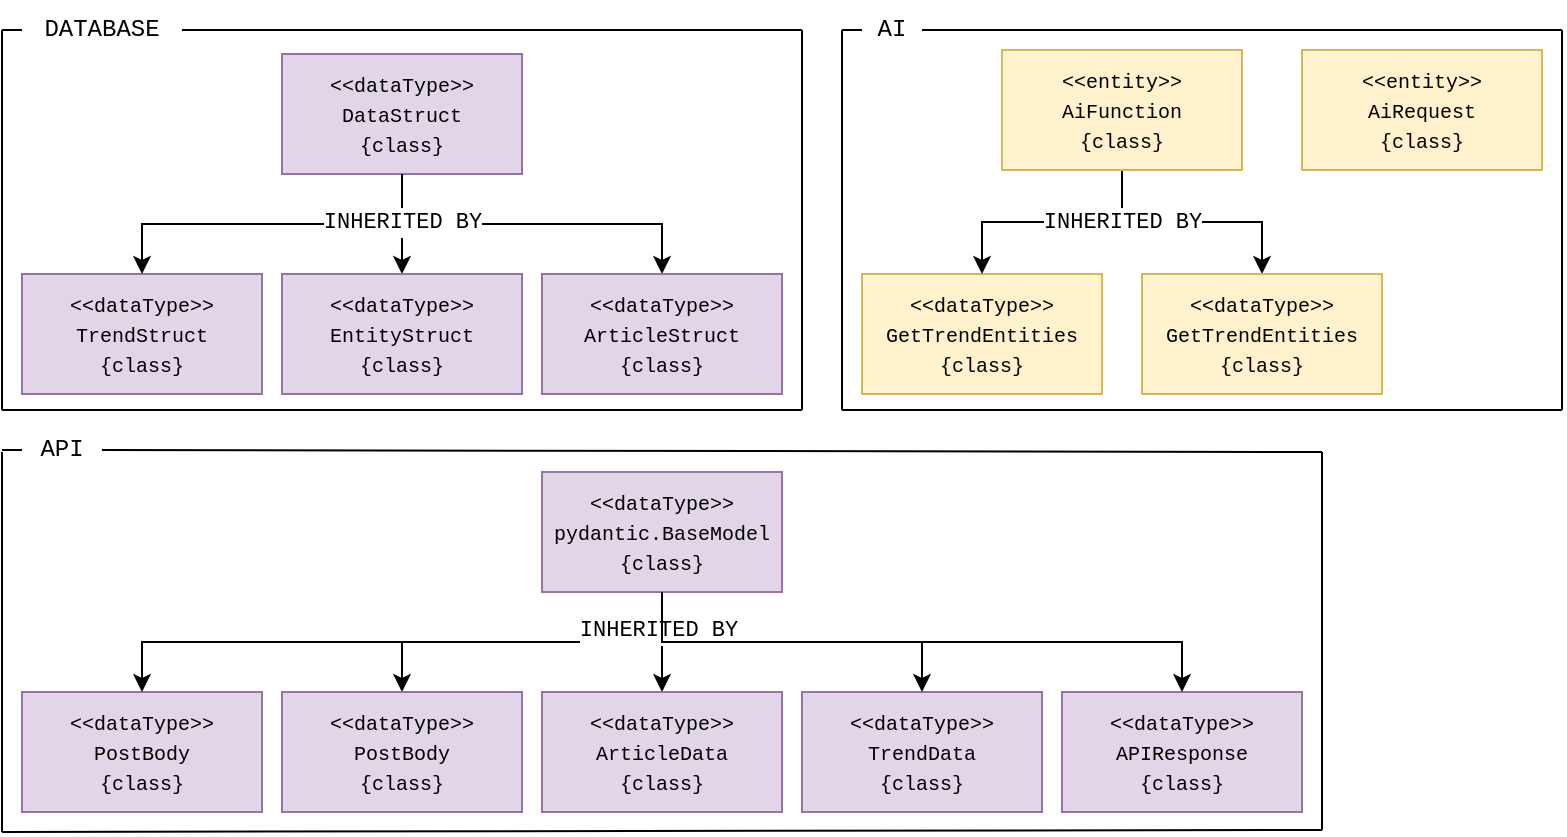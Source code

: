 <mxfile version="26.1.1">
  <diagram name="Page-1" id="KB78nba-Hb2z6hXjGzMv">
    <mxGraphModel dx="962" dy="715" grid="1" gridSize="10" guides="1" tooltips="1" connect="1" arrows="1" fold="1" page="1" pageScale="1" pageWidth="827" pageHeight="1169" math="0" shadow="0">
      <root>
        <mxCell id="0" />
        <mxCell id="1" parent="0" />
        <mxCell id="m1CjezaMIKNChpOTWR7g-56" value="" style="group" parent="1" vertex="1" connectable="0">
          <mxGeometry x="10" y="10" width="420" height="375" as="geometry" />
        </mxCell>
        <mxCell id="m1CjezaMIKNChpOTWR7g-25" value="DATABASE" style="text;html=1;align=center;verticalAlign=middle;whiteSpace=wrap;rounded=0;fontFamily=Courier New;" parent="m1CjezaMIKNChpOTWR7g-56" vertex="1">
          <mxGeometry x="10" y="-5" width="80" height="30" as="geometry" />
        </mxCell>
        <mxCell id="m1CjezaMIKNChpOTWR7g-21" value="" style="endArrow=none;html=1;rounded=0;exitX=1;exitY=0.5;exitDx=0;exitDy=0;" parent="m1CjezaMIKNChpOTWR7g-56" source="m1CjezaMIKNChpOTWR7g-25" edge="1">
          <mxGeometry width="50" height="50" relative="1" as="geometry">
            <mxPoint x="90" y="12" as="sourcePoint" />
            <mxPoint x="400" y="10" as="targetPoint" />
          </mxGeometry>
        </mxCell>
        <mxCell id="m1CjezaMIKNChpOTWR7g-2" value="&lt;div&gt;&lt;font face=&quot;Courier New&quot; style=&quot;font-size: 10px;&quot;&gt;&amp;lt;&amp;lt;dataType&amp;gt;&amp;gt;&lt;/font&gt;&lt;/div&gt;&lt;div&gt;&lt;font face=&quot;Courier New&quot; size=&quot;1&quot;&gt;TrendStruct&lt;/font&gt;&lt;/div&gt;&lt;div&gt;&lt;font face=&quot;Courier New&quot; size=&quot;1&quot;&gt;{class}&lt;/font&gt;&lt;/div&gt;" style="rounded=0;whiteSpace=wrap;html=1;fillColor=#e1d5e7;strokeColor=#9673a6;" parent="m1CjezaMIKNChpOTWR7g-56" vertex="1">
          <mxGeometry x="10" y="132" width="120" height="60" as="geometry" />
        </mxCell>
        <mxCell id="m1CjezaMIKNChpOTWR7g-83" style="edgeStyle=orthogonalEdgeStyle;rounded=0;orthogonalLoop=1;jettySize=auto;html=1;exitX=0.5;exitY=1;exitDx=0;exitDy=0;entryX=0.5;entryY=0;entryDx=0;entryDy=0;" parent="m1CjezaMIKNChpOTWR7g-56" source="m1CjezaMIKNChpOTWR7g-4" target="m1CjezaMIKNChpOTWR7g-2" edge="1">
          <mxGeometry relative="1" as="geometry" />
        </mxCell>
        <mxCell id="m1CjezaMIKNChpOTWR7g-84" style="edgeStyle=orthogonalEdgeStyle;rounded=0;orthogonalLoop=1;jettySize=auto;html=1;exitX=0.5;exitY=1;exitDx=0;exitDy=0;entryX=0.5;entryY=0;entryDx=0;entryDy=0;" parent="m1CjezaMIKNChpOTWR7g-56" source="m1CjezaMIKNChpOTWR7g-4" target="m1CjezaMIKNChpOTWR7g-7" edge="1">
          <mxGeometry relative="1" as="geometry" />
        </mxCell>
        <mxCell id="m1CjezaMIKNChpOTWR7g-4" value="&lt;div&gt;&lt;font face=&quot;Courier New&quot; style=&quot;font-size: 10px;&quot;&gt;&amp;lt;&amp;lt;dataType&amp;gt;&amp;gt;&lt;/font&gt;&lt;/div&gt;&lt;div&gt;&lt;font face=&quot;Courier New&quot; size=&quot;1&quot;&gt;DataStruct&lt;/font&gt;&lt;/div&gt;&lt;div&gt;&lt;font face=&quot;Courier New&quot; size=&quot;1&quot;&gt;{class}&lt;/font&gt;&lt;/div&gt;" style="rounded=0;whiteSpace=wrap;html=1;fillColor=#e1d5e7;strokeColor=#9673a6;" parent="m1CjezaMIKNChpOTWR7g-56" vertex="1">
          <mxGeometry x="140" y="22" width="120" height="60" as="geometry" />
        </mxCell>
        <mxCell id="m1CjezaMIKNChpOTWR7g-9" style="edgeStyle=orthogonalEdgeStyle;rounded=0;orthogonalLoop=1;jettySize=auto;html=1;exitX=0.5;exitY=1;exitDx=0;exitDy=0;entryX=0.5;entryY=0;entryDx=0;entryDy=0;" parent="m1CjezaMIKNChpOTWR7g-56" source="m1CjezaMIKNChpOTWR7g-4" target="m1CjezaMIKNChpOTWR7g-6" edge="1">
          <mxGeometry relative="1" as="geometry" />
        </mxCell>
        <mxCell id="m1CjezaMIKNChpOTWR7g-85" value="&lt;font face=&quot;Courier New&quot;&gt;INHERITED BY&lt;/font&gt;" style="edgeLabel;html=1;align=center;verticalAlign=middle;resizable=0;points=[];" parent="m1CjezaMIKNChpOTWR7g-9" vertex="1" connectable="0">
          <mxGeometry x="-0.057" relative="1" as="geometry">
            <mxPoint as="offset" />
          </mxGeometry>
        </mxCell>
        <mxCell id="m1CjezaMIKNChpOTWR7g-6" value="&lt;div&gt;&lt;font face=&quot;Courier New&quot; style=&quot;font-size: 10px;&quot;&gt;&amp;lt;&amp;lt;dataType&amp;gt;&amp;gt;&lt;/font&gt;&lt;/div&gt;&lt;div&gt;&lt;font face=&quot;Courier New&quot; size=&quot;1&quot;&gt;EntityStruct&lt;/font&gt;&lt;/div&gt;&lt;div&gt;&lt;font face=&quot;Courier New&quot; size=&quot;1&quot;&gt;{class}&lt;/font&gt;&lt;/div&gt;" style="rounded=0;whiteSpace=wrap;html=1;fillColor=#e1d5e7;strokeColor=#9673a6;" parent="m1CjezaMIKNChpOTWR7g-56" vertex="1">
          <mxGeometry x="140" y="132" width="120" height="60" as="geometry" />
        </mxCell>
        <mxCell id="m1CjezaMIKNChpOTWR7g-7" value="&lt;div&gt;&lt;font face=&quot;Courier New&quot; style=&quot;font-size: 10px;&quot;&gt;&amp;lt;&amp;lt;dataType&amp;gt;&amp;gt;&lt;/font&gt;&lt;/div&gt;&lt;div&gt;&lt;span style=&quot;font-family: &amp;quot;Courier New&amp;quot;; font-size: x-small; background-color: transparent; color: light-dark(rgb(0, 0, 0), rgb(255, 255, 255));&quot;&gt;ArticleStruct&lt;/span&gt;&lt;/div&gt;&lt;div&gt;&lt;span style=&quot;font-family: &amp;quot;Courier New&amp;quot;; font-size: x-small; background-color: transparent; color: light-dark(rgb(0, 0, 0), rgb(255, 255, 255));&quot;&gt;{class}&lt;/span&gt;&lt;/div&gt;" style="rounded=0;whiteSpace=wrap;html=1;fillColor=#e1d5e7;strokeColor=#9673a6;" parent="m1CjezaMIKNChpOTWR7g-56" vertex="1">
          <mxGeometry x="270" y="132" width="120" height="60" as="geometry" />
        </mxCell>
        <mxCell id="m1CjezaMIKNChpOTWR7g-22" value="" style="endArrow=none;html=1;rounded=0;" parent="m1CjezaMIKNChpOTWR7g-56" edge="1">
          <mxGeometry width="50" height="50" relative="1" as="geometry">
            <mxPoint y="200" as="sourcePoint" />
            <mxPoint y="10" as="targetPoint" />
          </mxGeometry>
        </mxCell>
        <mxCell id="m1CjezaMIKNChpOTWR7g-23" value="" style="endArrow=none;html=1;rounded=0;" parent="m1CjezaMIKNChpOTWR7g-56" edge="1">
          <mxGeometry width="50" height="50" relative="1" as="geometry">
            <mxPoint x="400" y="200" as="sourcePoint" />
            <mxPoint x="400" y="10" as="targetPoint" />
          </mxGeometry>
        </mxCell>
        <mxCell id="m1CjezaMIKNChpOTWR7g-24" value="" style="endArrow=none;html=1;rounded=0;" parent="m1CjezaMIKNChpOTWR7g-56" edge="1">
          <mxGeometry width="50" height="50" relative="1" as="geometry">
            <mxPoint y="200" as="sourcePoint" />
            <mxPoint x="400" y="200" as="targetPoint" />
          </mxGeometry>
        </mxCell>
        <mxCell id="m1CjezaMIKNChpOTWR7g-55" value="" style="endArrow=none;html=1;rounded=0;entryX=0;entryY=0.5;entryDx=0;entryDy=0;" parent="m1CjezaMIKNChpOTWR7g-56" target="m1CjezaMIKNChpOTWR7g-25" edge="1">
          <mxGeometry width="50" height="50" relative="1" as="geometry">
            <mxPoint y="10" as="sourcePoint" />
            <mxPoint x="10" y="12" as="targetPoint" />
          </mxGeometry>
        </mxCell>
        <mxCell id="m1CjezaMIKNChpOTWR7g-58" value="API" style="text;html=1;align=center;verticalAlign=middle;whiteSpace=wrap;rounded=0;fontFamily=Courier New;" parent="m1CjezaMIKNChpOTWR7g-56" vertex="1">
          <mxGeometry x="10" y="205" width="40" height="30" as="geometry" />
        </mxCell>
        <mxCell id="m1CjezaMIKNChpOTWR7g-62" value="&lt;div&gt;&lt;font face=&quot;Courier New&quot; style=&quot;font-size: 10px;&quot;&gt;&amp;lt;&amp;lt;dataType&amp;gt;&amp;gt;&lt;/font&gt;&lt;/div&gt;&lt;div&gt;&lt;font size=&quot;1&quot; face=&quot;Courier New&quot;&gt;pydantic.BaseModel&lt;/font&gt;&lt;/div&gt;&lt;div&gt;&lt;font face=&quot;Courier New&quot; size=&quot;1&quot;&gt;{class}&lt;/font&gt;&lt;/div&gt;" style="rounded=0;whiteSpace=wrap;html=1;fillColor=#e1d5e7;strokeColor=#9673a6;" parent="m1CjezaMIKNChpOTWR7g-56" vertex="1">
          <mxGeometry x="270" y="231" width="120" height="60" as="geometry" />
        </mxCell>
        <mxCell id="m1CjezaMIKNChpOTWR7g-71" value="&lt;div&gt;&lt;font face=&quot;Courier New&quot; style=&quot;font-size: 10px;&quot;&gt;&amp;lt;&amp;lt;dataType&amp;gt;&amp;gt;&lt;/font&gt;&lt;/div&gt;&lt;div&gt;&lt;font size=&quot;1&quot; face=&quot;Courier New&quot;&gt;TrendData&lt;/font&gt;&lt;/div&gt;&lt;div&gt;&lt;span style=&quot;font-family: &amp;quot;Courier New&amp;quot;; font-size: x-small; background-color: transparent; color: light-dark(rgb(0, 0, 0), rgb(255, 255, 255));&quot;&gt;{class}&lt;/span&gt;&lt;/div&gt;" style="rounded=0;whiteSpace=wrap;html=1;fillColor=#e1d5e7;strokeColor=#9673a6;" parent="1" vertex="1">
          <mxGeometry x="410" y="351" width="120" height="60" as="geometry" />
        </mxCell>
        <mxCell id="m1CjezaMIKNChpOTWR7g-59" value="" style="endArrow=none;html=1;rounded=0;exitX=1;exitY=0.5;exitDx=0;exitDy=0;" parent="1" edge="1">
          <mxGeometry width="50" height="50" relative="1" as="geometry">
            <mxPoint x="60" y="230.0" as="sourcePoint" />
            <mxPoint x="670" y="231" as="targetPoint" />
          </mxGeometry>
        </mxCell>
        <mxCell id="m1CjezaMIKNChpOTWR7g-60" value="&lt;div&gt;&lt;font face=&quot;Courier New&quot; style=&quot;font-size: 10px;&quot;&gt;&amp;lt;&amp;lt;dataType&amp;gt;&amp;gt;&lt;/font&gt;&lt;/div&gt;&lt;div&gt;&lt;font size=&quot;1&quot; face=&quot;Courier New&quot;&gt;PostBody&lt;/font&gt;&lt;/div&gt;&lt;div&gt;&lt;font face=&quot;Courier New&quot; size=&quot;1&quot;&gt;{class}&lt;/font&gt;&lt;/div&gt;" style="rounded=0;whiteSpace=wrap;html=1;fillColor=#e1d5e7;strokeColor=#9673a6;" parent="1" vertex="1">
          <mxGeometry x="20" y="351" width="120" height="60" as="geometry" />
        </mxCell>
        <mxCell id="m1CjezaMIKNChpOTWR7g-86" style="edgeStyle=orthogonalEdgeStyle;rounded=0;orthogonalLoop=1;jettySize=auto;html=1;exitX=0.5;exitY=1;exitDx=0;exitDy=0;entryX=0.5;entryY=0;entryDx=0;entryDy=0;" parent="1" source="m1CjezaMIKNChpOTWR7g-62" target="m1CjezaMIKNChpOTWR7g-60" edge="1">
          <mxGeometry relative="1" as="geometry" />
        </mxCell>
        <mxCell id="m1CjezaMIKNChpOTWR7g-91" style="edgeStyle=orthogonalEdgeStyle;rounded=0;orthogonalLoop=1;jettySize=auto;html=1;exitX=0.5;exitY=1;exitDx=0;exitDy=0;entryX=0.5;entryY=0;entryDx=0;entryDy=0;" parent="1" source="m1CjezaMIKNChpOTWR7g-62" target="m1CjezaMIKNChpOTWR7g-64" edge="1">
          <mxGeometry relative="1" as="geometry" />
        </mxCell>
        <mxCell id="m1CjezaMIKNChpOTWR7g-92" style="edgeStyle=orthogonalEdgeStyle;rounded=0;orthogonalLoop=1;jettySize=auto;html=1;exitX=0.5;exitY=1;exitDx=0;exitDy=0;entryX=0.5;entryY=0;entryDx=0;entryDy=0;" parent="1" source="m1CjezaMIKNChpOTWR7g-62" target="m1CjezaMIKNChpOTWR7g-65" edge="1">
          <mxGeometry relative="1" as="geometry" />
        </mxCell>
        <mxCell id="m1CjezaMIKNChpOTWR7g-93" style="edgeStyle=orthogonalEdgeStyle;rounded=0;orthogonalLoop=1;jettySize=auto;html=1;exitX=0.5;exitY=1;exitDx=0;exitDy=0;entryX=0.5;entryY=0;entryDx=0;entryDy=0;" parent="1" source="m1CjezaMIKNChpOTWR7g-62" target="m1CjezaMIKNChpOTWR7g-71" edge="1">
          <mxGeometry relative="1" as="geometry" />
        </mxCell>
        <mxCell id="m1CjezaMIKNChpOTWR7g-95" value="&lt;font face=&quot;Courier New&quot;&gt;INHERITED BY&lt;/font&gt;" style="edgeLabel;html=1;align=center;verticalAlign=middle;resizable=0;points=[];" parent="m1CjezaMIKNChpOTWR7g-93" vertex="1" connectable="0">
          <mxGeometry x="-0.796" y="-2" relative="1" as="geometry">
            <mxPoint as="offset" />
          </mxGeometry>
        </mxCell>
        <mxCell id="m1CjezaMIKNChpOTWR7g-64" value="&lt;div&gt;&lt;font face=&quot;Courier New&quot; style=&quot;font-size: 10px;&quot;&gt;&amp;lt;&amp;lt;dataType&amp;gt;&amp;gt;&lt;/font&gt;&lt;/div&gt;&lt;div&gt;&lt;font size=&quot;1&quot; face=&quot;Courier New&quot;&gt;PostBody&lt;/font&gt;&lt;/div&gt;&lt;div&gt;&lt;font face=&quot;Courier New&quot; size=&quot;1&quot;&gt;{class}&lt;/font&gt;&lt;/div&gt;" style="rounded=0;whiteSpace=wrap;html=1;fillColor=#e1d5e7;strokeColor=#9673a6;" parent="1" vertex="1">
          <mxGeometry x="150" y="351" width="120" height="60" as="geometry" />
        </mxCell>
        <mxCell id="m1CjezaMIKNChpOTWR7g-65" value="&lt;div&gt;&lt;font face=&quot;Courier New&quot; style=&quot;font-size: 10px;&quot;&gt;&amp;lt;&amp;lt;dataType&amp;gt;&amp;gt;&lt;/font&gt;&lt;/div&gt;&lt;div&gt;&lt;font size=&quot;1&quot; face=&quot;Courier New&quot;&gt;ArticleData&lt;/font&gt;&lt;/div&gt;&lt;div&gt;&lt;span style=&quot;font-family: &amp;quot;Courier New&amp;quot;; font-size: x-small; background-color: transparent; color: light-dark(rgb(0, 0, 0), rgb(255, 255, 255));&quot;&gt;{class}&lt;/span&gt;&lt;/div&gt;" style="rounded=0;whiteSpace=wrap;html=1;fillColor=#e1d5e7;strokeColor=#9673a6;" parent="1" vertex="1">
          <mxGeometry x="280" y="351" width="120" height="60" as="geometry" />
        </mxCell>
        <mxCell id="m1CjezaMIKNChpOTWR7g-69" value="" style="endArrow=none;html=1;rounded=0;movable=1;resizable=1;rotatable=1;deletable=1;editable=1;locked=0;connectable=1;" parent="1" edge="1">
          <mxGeometry width="50" height="50" relative="1" as="geometry">
            <mxPoint x="10" y="421" as="sourcePoint" />
            <mxPoint x="670" y="420" as="targetPoint" />
          </mxGeometry>
        </mxCell>
        <mxCell id="m1CjezaMIKNChpOTWR7g-70" value="" style="endArrow=none;html=1;rounded=0;entryX=0;entryY=0.5;entryDx=0;entryDy=0;" parent="1" edge="1">
          <mxGeometry width="50" height="50" relative="1" as="geometry">
            <mxPoint x="10" y="230" as="sourcePoint" />
            <mxPoint x="20" y="230.0" as="targetPoint" />
          </mxGeometry>
        </mxCell>
        <mxCell id="m1CjezaMIKNChpOTWR7g-96" value="" style="endArrow=none;html=1;rounded=0;" parent="1" edge="1">
          <mxGeometry width="50" height="50" relative="1" as="geometry">
            <mxPoint x="10" y="421" as="sourcePoint" />
            <mxPoint x="10" y="231" as="targetPoint" />
          </mxGeometry>
        </mxCell>
        <mxCell id="m1CjezaMIKNChpOTWR7g-97" value="" style="endArrow=none;html=1;rounded=0;" parent="1" edge="1">
          <mxGeometry width="50" height="50" relative="1" as="geometry">
            <mxPoint x="670" y="420" as="sourcePoint" />
            <mxPoint x="670" y="231" as="targetPoint" />
            <Array as="points">
              <mxPoint x="670" y="320" />
            </Array>
          </mxGeometry>
        </mxCell>
        <mxCell id="m1CjezaMIKNChpOTWR7g-124" value="" style="group" parent="1" vertex="1" connectable="0">
          <mxGeometry x="430" y="5" width="360" height="205" as="geometry" />
        </mxCell>
        <mxCell id="m1CjezaMIKNChpOTWR7g-105" value="AI" style="text;html=1;align=center;verticalAlign=middle;whiteSpace=wrap;rounded=0;fontFamily=Courier New;" parent="m1CjezaMIKNChpOTWR7g-124" vertex="1">
          <mxGeometry x="10" width="30" height="30" as="geometry" />
        </mxCell>
        <mxCell id="m1CjezaMIKNChpOTWR7g-106" value="" style="endArrow=none;html=1;rounded=0;exitX=1;exitY=0.5;exitDx=0;exitDy=0;" parent="m1CjezaMIKNChpOTWR7g-124" source="m1CjezaMIKNChpOTWR7g-105" edge="1">
          <mxGeometry width="50" height="50" relative="1" as="geometry">
            <mxPoint x="50" y="15" as="sourcePoint" />
            <mxPoint x="360" y="15" as="targetPoint" />
          </mxGeometry>
        </mxCell>
        <mxCell id="m1CjezaMIKNChpOTWR7g-107" value="&lt;div&gt;&lt;font face=&quot;Courier New&quot; style=&quot;font-size: 10px;&quot;&gt;&amp;lt;&amp;lt;dataType&amp;gt;&amp;gt;&lt;/font&gt;&lt;/div&gt;&lt;div&gt;&lt;font size=&quot;1&quot; face=&quot;Courier New&quot;&gt;GetTrendEntities&lt;/font&gt;&lt;/div&gt;&lt;div&gt;&lt;font face=&quot;Courier New&quot; size=&quot;1&quot;&gt;{class}&lt;/font&gt;&lt;/div&gt;" style="rounded=0;whiteSpace=wrap;html=1;fillColor=#fff2cc;strokeColor=#d6b656;" parent="m1CjezaMIKNChpOTWR7g-124" vertex="1">
          <mxGeometry x="10" y="137" width="120" height="60" as="geometry" />
        </mxCell>
        <mxCell id="m1CjezaMIKNChpOTWR7g-108" style="edgeStyle=orthogonalEdgeStyle;rounded=0;orthogonalLoop=1;jettySize=auto;html=1;exitX=0.5;exitY=1;exitDx=0;exitDy=0;entryX=0.5;entryY=0;entryDx=0;entryDy=0;" parent="m1CjezaMIKNChpOTWR7g-124" source="m1CjezaMIKNChpOTWR7g-110" target="m1CjezaMIKNChpOTWR7g-107" edge="1">
          <mxGeometry relative="1" as="geometry" />
        </mxCell>
        <mxCell id="m1CjezaMIKNChpOTWR7g-109" style="edgeStyle=orthogonalEdgeStyle;rounded=0;orthogonalLoop=1;jettySize=auto;html=1;exitX=0.5;exitY=1;exitDx=0;exitDy=0;entryX=0.5;entryY=0;entryDx=0;entryDy=0;" parent="m1CjezaMIKNChpOTWR7g-124" source="m1CjezaMIKNChpOTWR7g-110" target="m1CjezaMIKNChpOTWR7g-114" edge="1">
          <mxGeometry relative="1" as="geometry" />
        </mxCell>
        <mxCell id="m1CjezaMIKNChpOTWR7g-110" value="&lt;div&gt;&lt;font face=&quot;Courier New&quot; style=&quot;font-size: 10px;&quot;&gt;&amp;lt;&amp;lt;entity&amp;gt;&amp;gt;&lt;/font&gt;&lt;/div&gt;&lt;div&gt;&lt;font size=&quot;1&quot; face=&quot;Courier New&quot;&gt;AiFunction&lt;/font&gt;&lt;/div&gt;&lt;div&gt;&lt;font face=&quot;Courier New&quot; size=&quot;1&quot;&gt;{class}&lt;/font&gt;&lt;/div&gt;" style="rounded=0;whiteSpace=wrap;html=1;fillColor=#fff2cc;strokeColor=#d6b656;" parent="m1CjezaMIKNChpOTWR7g-124" vertex="1">
          <mxGeometry x="80" y="25" width="120" height="60" as="geometry" />
        </mxCell>
        <mxCell id="m1CjezaMIKNChpOTWR7g-114" value="&lt;div&gt;&lt;font face=&quot;Courier New&quot; style=&quot;font-size: 10px;&quot;&gt;&amp;lt;&amp;lt;dataType&amp;gt;&amp;gt;&lt;/font&gt;&lt;/div&gt;&lt;div&gt;&lt;font size=&quot;1&quot; face=&quot;Courier New&quot;&gt;GetTrendEntities&lt;/font&gt;&lt;/div&gt;&lt;div&gt;&lt;span style=&quot;font-family: &amp;quot;Courier New&amp;quot;; font-size: x-small; background-color: transparent; color: light-dark(rgb(0, 0, 0), rgb(255, 255, 255));&quot;&gt;{class}&lt;/span&gt;&lt;/div&gt;" style="rounded=0;whiteSpace=wrap;html=1;fillColor=#fff2cc;strokeColor=#d6b656;" parent="m1CjezaMIKNChpOTWR7g-124" vertex="1">
          <mxGeometry x="150" y="137" width="120" height="60" as="geometry" />
        </mxCell>
        <mxCell id="m1CjezaMIKNChpOTWR7g-115" value="" style="endArrow=none;html=1;rounded=0;" parent="m1CjezaMIKNChpOTWR7g-124" edge="1">
          <mxGeometry width="50" height="50" relative="1" as="geometry">
            <mxPoint y="205" as="sourcePoint" />
            <mxPoint y="15" as="targetPoint" />
          </mxGeometry>
        </mxCell>
        <mxCell id="m1CjezaMIKNChpOTWR7g-116" value="" style="endArrow=none;html=1;rounded=0;" parent="m1CjezaMIKNChpOTWR7g-124" edge="1">
          <mxGeometry width="50" height="50" relative="1" as="geometry">
            <mxPoint x="360" y="205" as="sourcePoint" />
            <mxPoint x="360" y="15" as="targetPoint" />
            <Array as="points">
              <mxPoint x="360" y="125" />
            </Array>
          </mxGeometry>
        </mxCell>
        <mxCell id="m1CjezaMIKNChpOTWR7g-117" value="" style="endArrow=none;html=1;rounded=0;" parent="m1CjezaMIKNChpOTWR7g-124" edge="1">
          <mxGeometry width="50" height="50" relative="1" as="geometry">
            <mxPoint y="205" as="sourcePoint" />
            <mxPoint x="360" y="205" as="targetPoint" />
          </mxGeometry>
        </mxCell>
        <mxCell id="m1CjezaMIKNChpOTWR7g-118" value="" style="endArrow=none;html=1;rounded=0;entryX=0;entryY=0.5;entryDx=0;entryDy=0;" parent="m1CjezaMIKNChpOTWR7g-124" target="m1CjezaMIKNChpOTWR7g-105" edge="1">
          <mxGeometry width="50" height="50" relative="1" as="geometry">
            <mxPoint y="15" as="sourcePoint" />
            <mxPoint x="10" y="17" as="targetPoint" />
          </mxGeometry>
        </mxCell>
        <mxCell id="m1CjezaMIKNChpOTWR7g-122" value="&lt;font face=&quot;Courier New&quot;&gt;INHERITED BY&lt;/font&gt;" style="edgeLabel;html=1;align=center;verticalAlign=middle;resizable=0;points=[];" parent="m1CjezaMIKNChpOTWR7g-124" vertex="1" connectable="0">
          <mxGeometry x="140.002" y="110.998" as="geometry" />
        </mxCell>
        <mxCell id="m1CjezaMIKNChpOTWR7g-123" value="&lt;div&gt;&lt;font face=&quot;Courier New&quot; style=&quot;font-size: 10px;&quot;&gt;&amp;lt;&amp;lt;entity&amp;gt;&amp;gt;&lt;/font&gt;&lt;/div&gt;&lt;div&gt;&lt;font size=&quot;1&quot; face=&quot;Courier New&quot;&gt;AiRequest&lt;/font&gt;&lt;/div&gt;&lt;div&gt;&lt;font face=&quot;Courier New&quot; size=&quot;1&quot;&gt;{class}&lt;/font&gt;&lt;/div&gt;" style="rounded=0;whiteSpace=wrap;html=1;fillColor=#fff2cc;strokeColor=#d6b656;" parent="m1CjezaMIKNChpOTWR7g-124" vertex="1">
          <mxGeometry x="230" y="25" width="120" height="60" as="geometry" />
        </mxCell>
        <mxCell id="lXGh-ZLCWr-93TRn4ImD-1" value="&lt;div&gt;&lt;font face=&quot;Courier New&quot; style=&quot;font-size: 10px;&quot;&gt;&amp;lt;&amp;lt;dataType&amp;gt;&amp;gt;&lt;/font&gt;&lt;/div&gt;&lt;div&gt;&lt;font size=&quot;1&quot; face=&quot;Courier New&quot;&gt;APIResponse&lt;/font&gt;&lt;/div&gt;&lt;div&gt;&lt;span style=&quot;font-family: &amp;quot;Courier New&amp;quot;; font-size: x-small; background-color: transparent; color: light-dark(rgb(0, 0, 0), rgb(255, 255, 255));&quot;&gt;{class}&lt;/span&gt;&lt;/div&gt;" style="rounded=0;whiteSpace=wrap;html=1;fillColor=#e1d5e7;strokeColor=#9673a6;" vertex="1" parent="1">
          <mxGeometry x="540" y="351" width="120" height="60" as="geometry" />
        </mxCell>
        <mxCell id="lXGh-ZLCWr-93TRn4ImD-2" style="edgeStyle=orthogonalEdgeStyle;rounded=0;orthogonalLoop=1;jettySize=auto;html=1;exitX=0.5;exitY=1;exitDx=0;exitDy=0;entryX=0.5;entryY=0;entryDx=0;entryDy=0;" edge="1" parent="1" source="m1CjezaMIKNChpOTWR7g-62" target="lXGh-ZLCWr-93TRn4ImD-1">
          <mxGeometry relative="1" as="geometry" />
        </mxCell>
      </root>
    </mxGraphModel>
  </diagram>
</mxfile>
